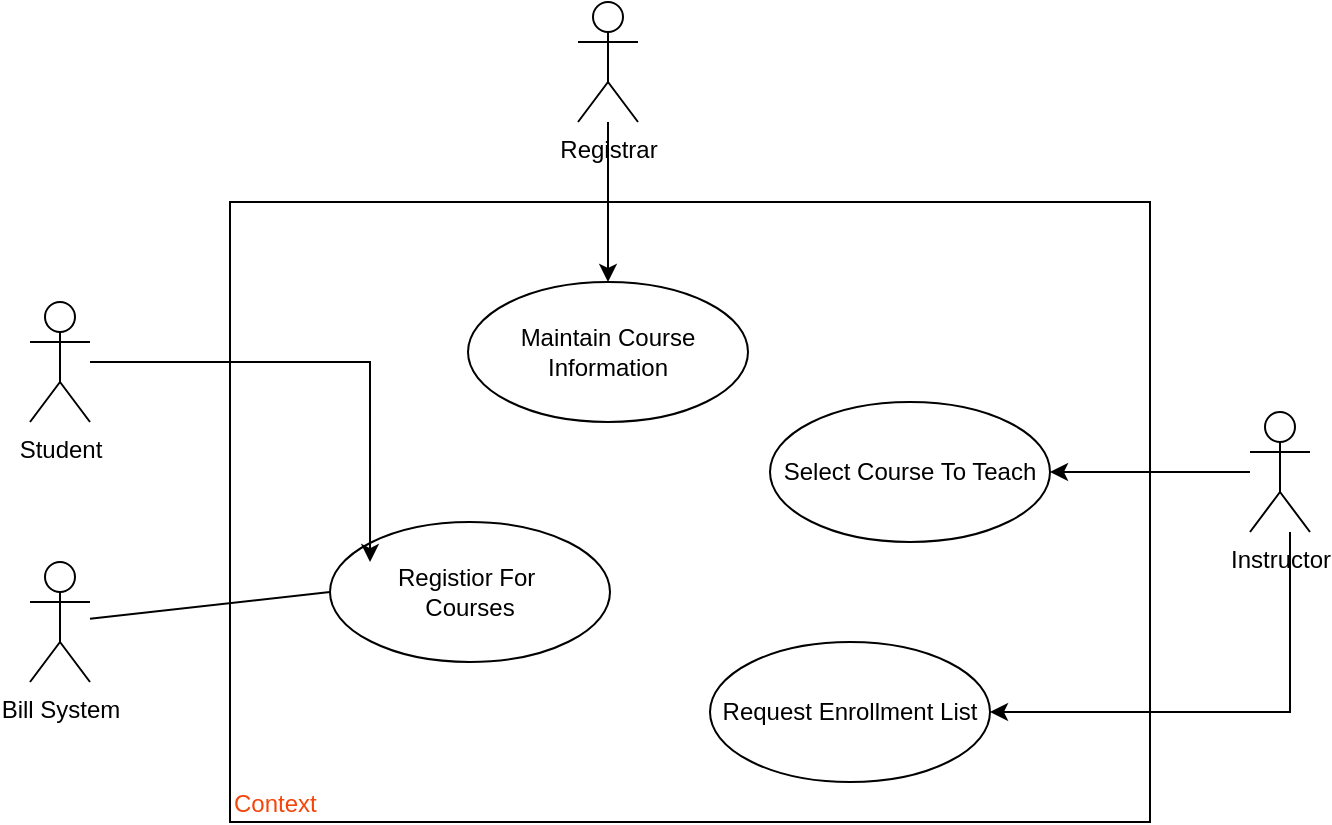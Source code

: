 <mxfile version="22.0.4" type="github">
  <diagram name="第 1 页" id="gQF-vePxMycMf8BygkXZ">
    <mxGraphModel dx="746" dy="433" grid="1" gridSize="10" guides="1" tooltips="1" connect="1" arrows="1" fold="1" page="1" pageScale="1" pageWidth="827" pageHeight="1169" math="0" shadow="0">
      <root>
        <mxCell id="0" />
        <mxCell id="1" parent="0" />
        <mxCell id="Hm2AaKJUo_18V7iBOa_g-1" value="Student" style="shape=umlActor;verticalLabelPosition=bottom;verticalAlign=top;html=1;outlineConnect=0;" vertex="1" parent="1">
          <mxGeometry x="110" y="170" width="30" height="60" as="geometry" />
        </mxCell>
        <mxCell id="Hm2AaKJUo_18V7iBOa_g-4" value="Context" style="html=1;whiteSpace=wrap;align=left;verticalAlign=bottom;fontColor=#f4450b;" vertex="1" parent="1">
          <mxGeometry x="210" y="120" width="460" height="310" as="geometry" />
        </mxCell>
        <mxCell id="Hm2AaKJUo_18V7iBOa_g-5" value="Bill System" style="shape=umlActor;verticalLabelPosition=bottom;verticalAlign=top;html=1;outlineConnect=0;" vertex="1" parent="1">
          <mxGeometry x="110" y="300" width="30" height="60" as="geometry" />
        </mxCell>
        <mxCell id="Hm2AaKJUo_18V7iBOa_g-13" style="edgeStyle=orthogonalEdgeStyle;rounded=0;orthogonalLoop=1;jettySize=auto;html=1;entryX=0.5;entryY=0;entryDx=0;entryDy=0;" edge="1" parent="1" source="Hm2AaKJUo_18V7iBOa_g-6" target="Hm2AaKJUo_18V7iBOa_g-10">
          <mxGeometry relative="1" as="geometry" />
        </mxCell>
        <mxCell id="Hm2AaKJUo_18V7iBOa_g-6" value="Registrar" style="shape=umlActor;verticalLabelPosition=bottom;verticalAlign=top;html=1;outlineConnect=0;" vertex="1" parent="1">
          <mxGeometry x="384" y="20" width="30" height="60" as="geometry" />
        </mxCell>
        <mxCell id="Hm2AaKJUo_18V7iBOa_g-14" style="edgeStyle=orthogonalEdgeStyle;rounded=0;orthogonalLoop=1;jettySize=auto;html=1;" edge="1" parent="1" source="Hm2AaKJUo_18V7iBOa_g-7" target="Hm2AaKJUo_18V7iBOa_g-11">
          <mxGeometry relative="1" as="geometry" />
        </mxCell>
        <mxCell id="Hm2AaKJUo_18V7iBOa_g-15" style="edgeStyle=orthogonalEdgeStyle;rounded=0;orthogonalLoop=1;jettySize=auto;html=1;" edge="1" parent="1" source="Hm2AaKJUo_18V7iBOa_g-7" target="Hm2AaKJUo_18V7iBOa_g-12">
          <mxGeometry relative="1" as="geometry">
            <Array as="points">
              <mxPoint x="740" y="375" />
            </Array>
          </mxGeometry>
        </mxCell>
        <mxCell id="Hm2AaKJUo_18V7iBOa_g-7" value="Instructor" style="shape=umlActor;verticalLabelPosition=bottom;verticalAlign=top;html=1;outlineConnect=0;" vertex="1" parent="1">
          <mxGeometry x="720" y="225" width="30" height="60" as="geometry" />
        </mxCell>
        <mxCell id="Hm2AaKJUo_18V7iBOa_g-8" value="Registior For&amp;nbsp;&lt;br&gt;Courses" style="ellipse;whiteSpace=wrap;html=1;" vertex="1" parent="1">
          <mxGeometry x="260" y="280" width="140" height="70" as="geometry" />
        </mxCell>
        <mxCell id="Hm2AaKJUo_18V7iBOa_g-10" value="Maintain Course Information" style="ellipse;whiteSpace=wrap;html=1;" vertex="1" parent="1">
          <mxGeometry x="329" y="160" width="140" height="70" as="geometry" />
        </mxCell>
        <mxCell id="Hm2AaKJUo_18V7iBOa_g-11" value="Select Course To Teach" style="ellipse;whiteSpace=wrap;html=1;" vertex="1" parent="1">
          <mxGeometry x="480" y="220" width="140" height="70" as="geometry" />
        </mxCell>
        <mxCell id="Hm2AaKJUo_18V7iBOa_g-12" value="Request Enrollment List" style="ellipse;whiteSpace=wrap;html=1;" vertex="1" parent="1">
          <mxGeometry x="450" y="340" width="140" height="70" as="geometry" />
        </mxCell>
        <mxCell id="Hm2AaKJUo_18V7iBOa_g-16" style="edgeStyle=orthogonalEdgeStyle;rounded=0;orthogonalLoop=1;jettySize=auto;html=1;entryX=0.143;entryY=0.286;entryDx=0;entryDy=0;entryPerimeter=0;" edge="1" parent="1" source="Hm2AaKJUo_18V7iBOa_g-1" target="Hm2AaKJUo_18V7iBOa_g-8">
          <mxGeometry relative="1" as="geometry" />
        </mxCell>
        <mxCell id="Hm2AaKJUo_18V7iBOa_g-21" value="" style="endArrow=none;html=1;rounded=0;entryX=0;entryY=0.5;entryDx=0;entryDy=0;" edge="1" parent="1" source="Hm2AaKJUo_18V7iBOa_g-5" target="Hm2AaKJUo_18V7iBOa_g-8">
          <mxGeometry relative="1" as="geometry">
            <mxPoint x="380" y="290" as="sourcePoint" />
            <mxPoint x="540" y="290" as="targetPoint" />
          </mxGeometry>
        </mxCell>
      </root>
    </mxGraphModel>
  </diagram>
</mxfile>
